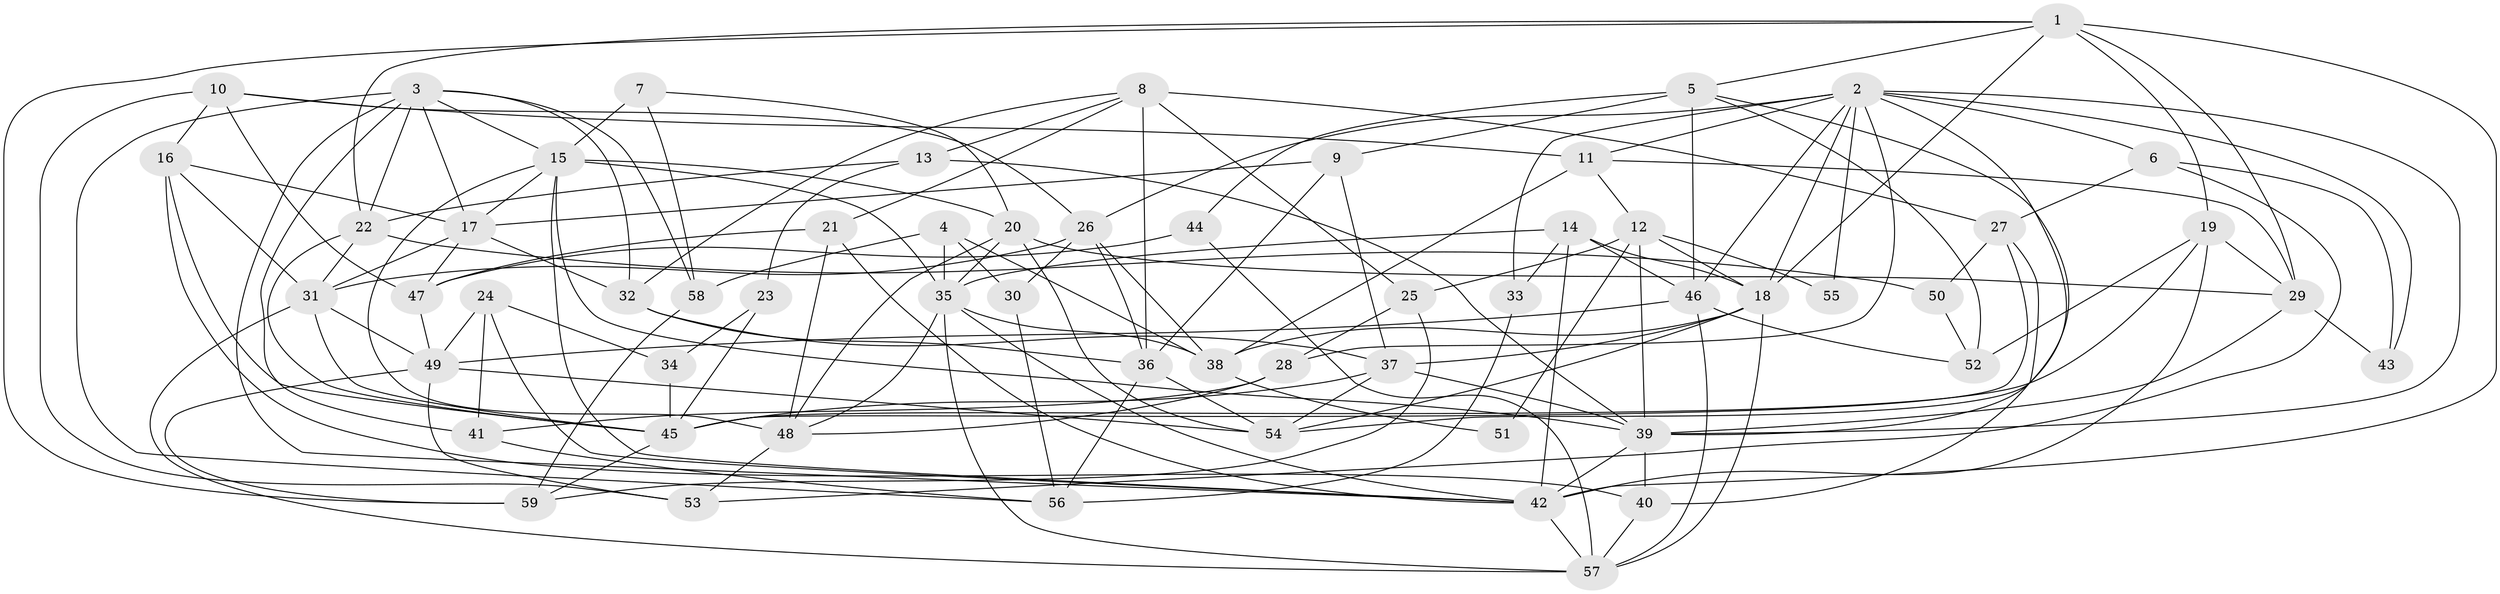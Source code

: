 // original degree distribution, {4: 0.19491525423728814, 3: 0.2966101694915254, 2: 0.17796610169491525, 7: 0.025423728813559324, 5: 0.16101694915254236, 6: 0.1016949152542373, 11: 0.00847457627118644, 10: 0.00847457627118644, 8: 0.025423728813559324}
// Generated by graph-tools (version 1.1) at 2025/01/03/09/25 03:01:58]
// undirected, 59 vertices, 157 edges
graph export_dot {
graph [start="1"]
  node [color=gray90,style=filled];
  1;
  2;
  3;
  4;
  5;
  6;
  7;
  8;
  9;
  10;
  11;
  12;
  13;
  14;
  15;
  16;
  17;
  18;
  19;
  20;
  21;
  22;
  23;
  24;
  25;
  26;
  27;
  28;
  29;
  30;
  31;
  32;
  33;
  34;
  35;
  36;
  37;
  38;
  39;
  40;
  41;
  42;
  43;
  44;
  45;
  46;
  47;
  48;
  49;
  50;
  51;
  52;
  53;
  54;
  55;
  56;
  57;
  58;
  59;
  1 -- 5 [weight=1.0];
  1 -- 18 [weight=1.0];
  1 -- 19 [weight=1.0];
  1 -- 22 [weight=1.0];
  1 -- 29 [weight=1.0];
  1 -- 42 [weight=2.0];
  1 -- 59 [weight=1.0];
  2 -- 6 [weight=1.0];
  2 -- 11 [weight=1.0];
  2 -- 18 [weight=1.0];
  2 -- 26 [weight=1.0];
  2 -- 28 [weight=1.0];
  2 -- 33 [weight=1.0];
  2 -- 39 [weight=2.0];
  2 -- 43 [weight=1.0];
  2 -- 46 [weight=1.0];
  2 -- 54 [weight=1.0];
  2 -- 55 [weight=1.0];
  3 -- 15 [weight=1.0];
  3 -- 17 [weight=1.0];
  3 -- 22 [weight=2.0];
  3 -- 32 [weight=1.0];
  3 -- 41 [weight=1.0];
  3 -- 42 [weight=1.0];
  3 -- 56 [weight=1.0];
  3 -- 58 [weight=1.0];
  4 -- 30 [weight=1.0];
  4 -- 35 [weight=1.0];
  4 -- 38 [weight=1.0];
  4 -- 58 [weight=1.0];
  5 -- 9 [weight=2.0];
  5 -- 39 [weight=1.0];
  5 -- 44 [weight=1.0];
  5 -- 46 [weight=1.0];
  5 -- 52 [weight=1.0];
  6 -- 27 [weight=1.0];
  6 -- 43 [weight=1.0];
  6 -- 53 [weight=1.0];
  7 -- 15 [weight=2.0];
  7 -- 20 [weight=1.0];
  7 -- 58 [weight=1.0];
  8 -- 13 [weight=1.0];
  8 -- 21 [weight=1.0];
  8 -- 25 [weight=1.0];
  8 -- 27 [weight=2.0];
  8 -- 32 [weight=1.0];
  8 -- 36 [weight=1.0];
  9 -- 17 [weight=1.0];
  9 -- 36 [weight=1.0];
  9 -- 37 [weight=1.0];
  10 -- 11 [weight=1.0];
  10 -- 16 [weight=1.0];
  10 -- 26 [weight=1.0];
  10 -- 47 [weight=1.0];
  10 -- 53 [weight=1.0];
  11 -- 12 [weight=1.0];
  11 -- 29 [weight=1.0];
  11 -- 38 [weight=2.0];
  12 -- 18 [weight=2.0];
  12 -- 25 [weight=1.0];
  12 -- 39 [weight=1.0];
  12 -- 51 [weight=1.0];
  12 -- 55 [weight=1.0];
  13 -- 22 [weight=1.0];
  13 -- 23 [weight=1.0];
  13 -- 39 [weight=2.0];
  14 -- 18 [weight=1.0];
  14 -- 33 [weight=1.0];
  14 -- 35 [weight=1.0];
  14 -- 42 [weight=1.0];
  14 -- 46 [weight=1.0];
  15 -- 17 [weight=1.0];
  15 -- 20 [weight=1.0];
  15 -- 35 [weight=1.0];
  15 -- 39 [weight=1.0];
  15 -- 42 [weight=1.0];
  15 -- 48 [weight=1.0];
  16 -- 17 [weight=1.0];
  16 -- 31 [weight=1.0];
  16 -- 40 [weight=2.0];
  16 -- 45 [weight=1.0];
  17 -- 31 [weight=1.0];
  17 -- 32 [weight=1.0];
  17 -- 47 [weight=1.0];
  18 -- 37 [weight=1.0];
  18 -- 38 [weight=1.0];
  18 -- 54 [weight=1.0];
  18 -- 57 [weight=1.0];
  19 -- 29 [weight=1.0];
  19 -- 42 [weight=1.0];
  19 -- 45 [weight=1.0];
  19 -- 52 [weight=1.0];
  20 -- 29 [weight=1.0];
  20 -- 35 [weight=1.0];
  20 -- 48 [weight=1.0];
  20 -- 54 [weight=1.0];
  21 -- 42 [weight=1.0];
  21 -- 47 [weight=1.0];
  21 -- 48 [weight=1.0];
  22 -- 31 [weight=1.0];
  22 -- 45 [weight=1.0];
  22 -- 50 [weight=1.0];
  23 -- 34 [weight=1.0];
  23 -- 45 [weight=1.0];
  24 -- 34 [weight=1.0];
  24 -- 41 [weight=1.0];
  24 -- 42 [weight=1.0];
  24 -- 49 [weight=2.0];
  25 -- 28 [weight=1.0];
  25 -- 59 [weight=1.0];
  26 -- 30 [weight=1.0];
  26 -- 31 [weight=1.0];
  26 -- 36 [weight=1.0];
  26 -- 38 [weight=1.0];
  27 -- 40 [weight=1.0];
  27 -- 45 [weight=1.0];
  27 -- 50 [weight=2.0];
  28 -- 41 [weight=1.0];
  28 -- 48 [weight=1.0];
  29 -- 39 [weight=1.0];
  29 -- 43 [weight=1.0];
  30 -- 56 [weight=1.0];
  31 -- 45 [weight=1.0];
  31 -- 49 [weight=1.0];
  31 -- 57 [weight=1.0];
  32 -- 36 [weight=1.0];
  32 -- 37 [weight=1.0];
  33 -- 56 [weight=1.0];
  34 -- 45 [weight=1.0];
  35 -- 38 [weight=1.0];
  35 -- 42 [weight=1.0];
  35 -- 48 [weight=1.0];
  35 -- 57 [weight=1.0];
  36 -- 54 [weight=1.0];
  36 -- 56 [weight=1.0];
  37 -- 39 [weight=3.0];
  37 -- 45 [weight=1.0];
  37 -- 54 [weight=1.0];
  38 -- 51 [weight=1.0];
  39 -- 40 [weight=2.0];
  39 -- 42 [weight=1.0];
  40 -- 57 [weight=1.0];
  41 -- 56 [weight=1.0];
  42 -- 57 [weight=1.0];
  44 -- 47 [weight=1.0];
  44 -- 57 [weight=1.0];
  45 -- 59 [weight=1.0];
  46 -- 49 [weight=2.0];
  46 -- 52 [weight=1.0];
  46 -- 57 [weight=1.0];
  47 -- 49 [weight=1.0];
  48 -- 53 [weight=1.0];
  49 -- 53 [weight=1.0];
  49 -- 54 [weight=1.0];
  49 -- 59 [weight=1.0];
  50 -- 52 [weight=1.0];
  58 -- 59 [weight=1.0];
}
